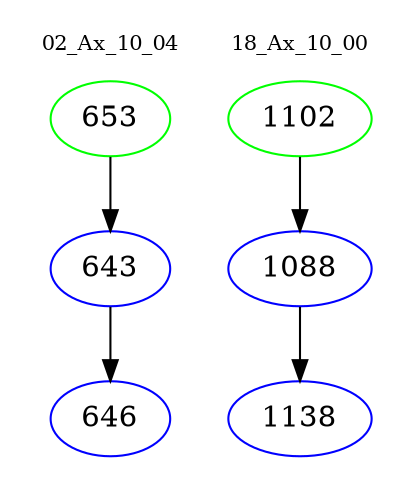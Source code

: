 digraph{
subgraph cluster_0 {
color = white
label = "02_Ax_10_04";
fontsize=10;
T0_653 [label="653", color="green"]
T0_653 -> T0_643 [color="black"]
T0_643 [label="643", color="blue"]
T0_643 -> T0_646 [color="black"]
T0_646 [label="646", color="blue"]
}
subgraph cluster_1 {
color = white
label = "18_Ax_10_00";
fontsize=10;
T1_1102 [label="1102", color="green"]
T1_1102 -> T1_1088 [color="black"]
T1_1088 [label="1088", color="blue"]
T1_1088 -> T1_1138 [color="black"]
T1_1138 [label="1138", color="blue"]
}
}
